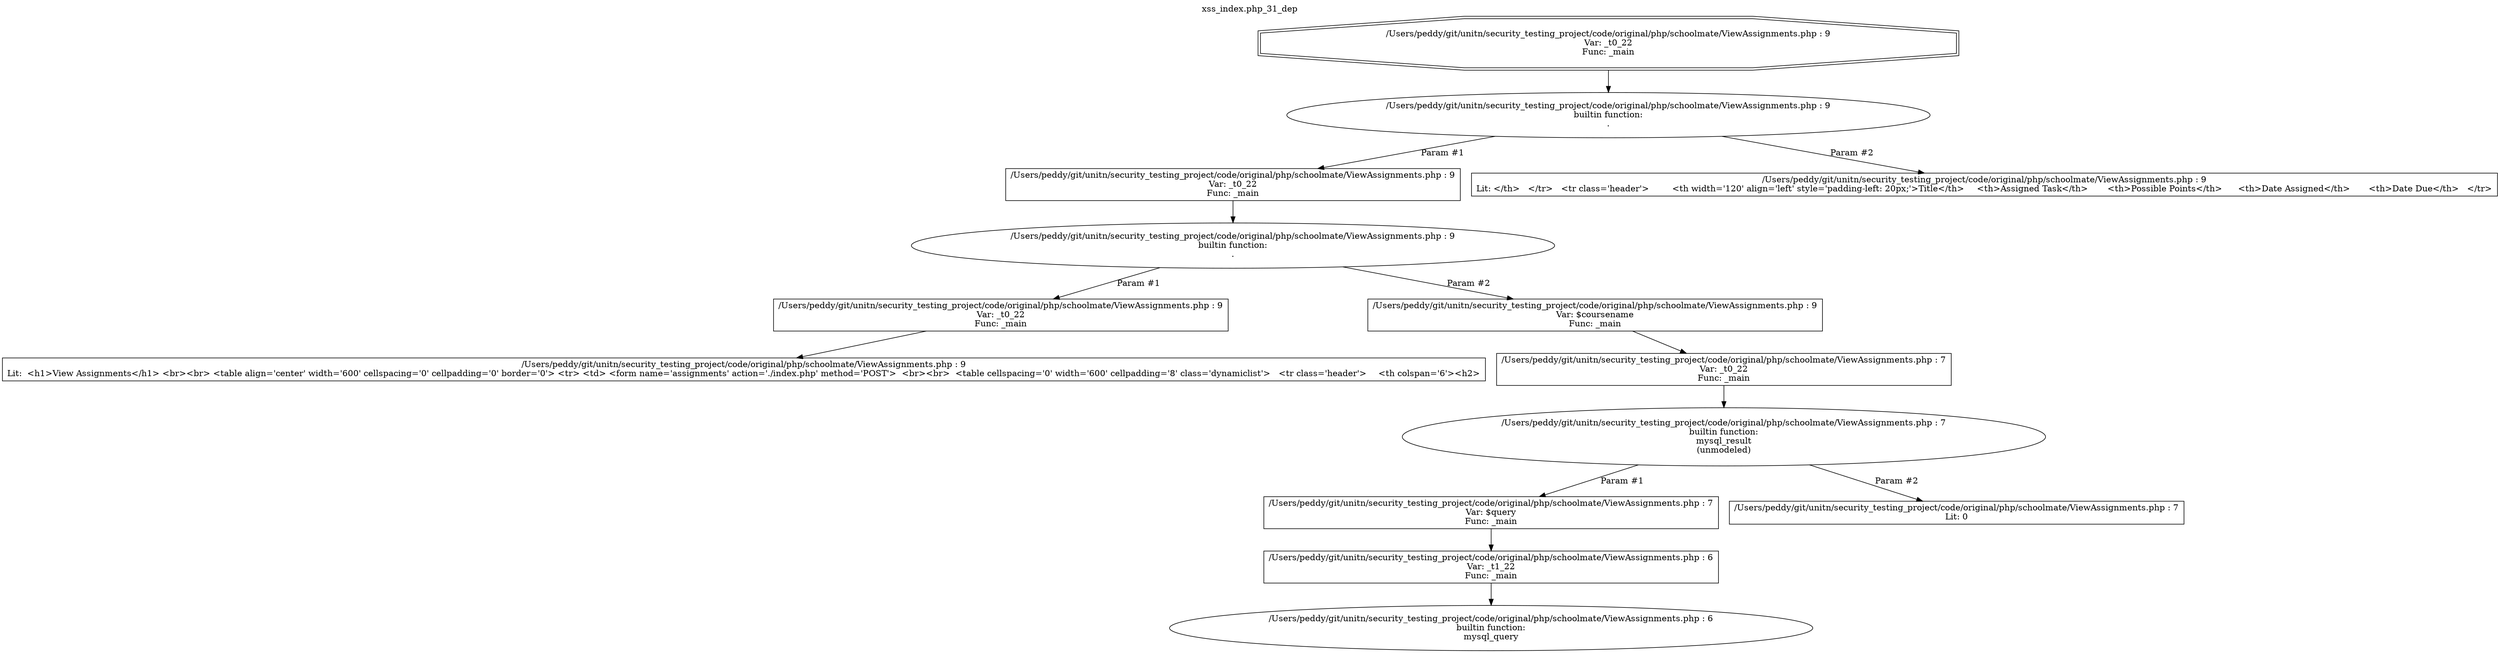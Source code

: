 digraph cfg {
  label="xss_index.php_31_dep";
  labelloc=t;
  n1 [shape=doubleoctagon, label="/Users/peddy/git/unitn/security_testing_project/code/original/php/schoolmate/ViewAssignments.php : 9\nVar: _t0_22\nFunc: _main\n"];
  n2 [shape=ellipse, label="/Users/peddy/git/unitn/security_testing_project/code/original/php/schoolmate/ViewAssignments.php : 9\nbuiltin function:\n.\n"];
  n3 [shape=box, label="/Users/peddy/git/unitn/security_testing_project/code/original/php/schoolmate/ViewAssignments.php : 9\nVar: _t0_22\nFunc: _main\n"];
  n4 [shape=ellipse, label="/Users/peddy/git/unitn/security_testing_project/code/original/php/schoolmate/ViewAssignments.php : 9\nbuiltin function:\n.\n"];
  n5 [shape=box, label="/Users/peddy/git/unitn/security_testing_project/code/original/php/schoolmate/ViewAssignments.php : 9\nVar: _t0_22\nFunc: _main\n"];
  n6 [shape=box, label="/Users/peddy/git/unitn/security_testing_project/code/original/php/schoolmate/ViewAssignments.php : 9\nLit:  <h1>View Assignments</h1> <br><br> <table align='center' width='600' cellspacing='0' cellpadding='0' border='0'> <tr> <td> <form name='assignments' action='./index.php' method='POST'>  <br><br>  <table cellspacing='0' width='600' cellpadding='8' class='dynamiclist'>   <tr class='header'>	<th colspan='6'><h2>\n"];
  n7 [shape=box, label="/Users/peddy/git/unitn/security_testing_project/code/original/php/schoolmate/ViewAssignments.php : 9\nVar: $coursename\nFunc: _main\n"];
  n8 [shape=box, label="/Users/peddy/git/unitn/security_testing_project/code/original/php/schoolmate/ViewAssignments.php : 7\nVar: _t0_22\nFunc: _main\n"];
  n9 [shape=ellipse, label="/Users/peddy/git/unitn/security_testing_project/code/original/php/schoolmate/ViewAssignments.php : 7\nbuiltin function:\nmysql_result\n(unmodeled)\n"];
  n10 [shape=box, label="/Users/peddy/git/unitn/security_testing_project/code/original/php/schoolmate/ViewAssignments.php : 7\nVar: $query\nFunc: _main\n"];
  n11 [shape=box, label="/Users/peddy/git/unitn/security_testing_project/code/original/php/schoolmate/ViewAssignments.php : 6\nVar: _t1_22\nFunc: _main\n"];
  n12 [shape=ellipse, label="/Users/peddy/git/unitn/security_testing_project/code/original/php/schoolmate/ViewAssignments.php : 6\nbuiltin function:\nmysql_query\n"];
  n13 [shape=box, label="/Users/peddy/git/unitn/security_testing_project/code/original/php/schoolmate/ViewAssignments.php : 7\nLit: 0\n"];
  n14 [shape=box, label="/Users/peddy/git/unitn/security_testing_project/code/original/php/schoolmate/ViewAssignments.php : 9\nLit: </th>   </tr>   <tr class='header'>	<th width='120' align='left' style='padding-left: 20px;'>Title</th>	<th>Assigned Task</th>	<th>Possible Points</th>	<th>Date Assigned</th>	<th>Date Due</th>   </tr>\n"];
  n1 -> n2;
  n3 -> n4;
  n5 -> n6;
  n4 -> n5[label="Param #1"];
  n4 -> n7[label="Param #2"];
  n8 -> n9;
  n11 -> n12;
  n10 -> n11;
  n9 -> n10[label="Param #1"];
  n9 -> n13[label="Param #2"];
  n7 -> n8;
  n2 -> n3[label="Param #1"];
  n2 -> n14[label="Param #2"];
}
